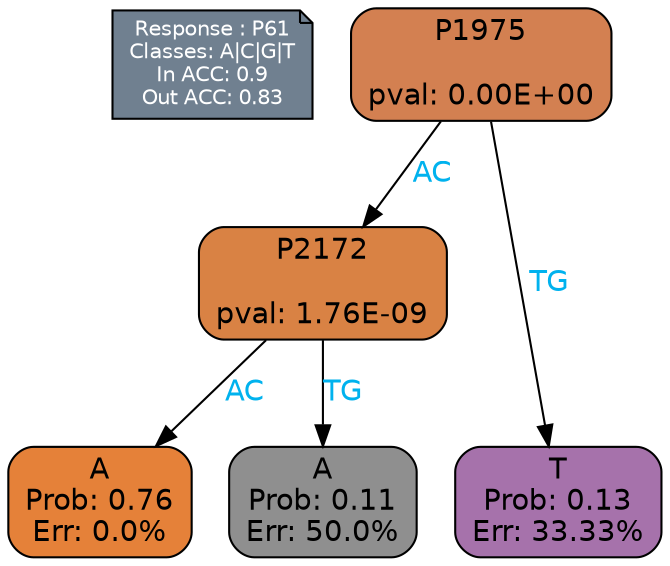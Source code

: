 digraph Tree {
node [shape=box, style="filled, rounded", color="black", fontname=helvetica] ;
graph [ranksep=equally, splines=polylines, bgcolor=transparent, dpi=600] ;
edge [fontname=helvetica] ;
LEGEND [label="Response : P61
Classes: A|C|G|T
In ACC: 0.9
Out ACC: 0.83
",shape=note,align=left,style=filled,fillcolor="slategray",fontcolor="white",fontsize=10];1 [label="P1975

pval: 0.00E+00", fillcolor="#d38051"] ;
2 [label="P2172

pval: 1.76E-09", fillcolor="#d98244"] ;
3 [label="A
Prob: 0.76
Err: 0.0%", fillcolor="#e58139"] ;
4 [label="A
Prob: 0.11
Err: 50.0%", fillcolor="#8f8f8f"] ;
5 [label="T
Prob: 0.13
Err: 33.33%", fillcolor="#a672ab"] ;
1 -> 2 [label="AC",fontcolor=deepskyblue2] ;
1 -> 5 [label="TG",fontcolor=deepskyblue2] ;
2 -> 3 [label="AC",fontcolor=deepskyblue2] ;
2 -> 4 [label="TG",fontcolor=deepskyblue2] ;
{rank = same; 3;4;5;}{rank = same; LEGEND;1;}}
